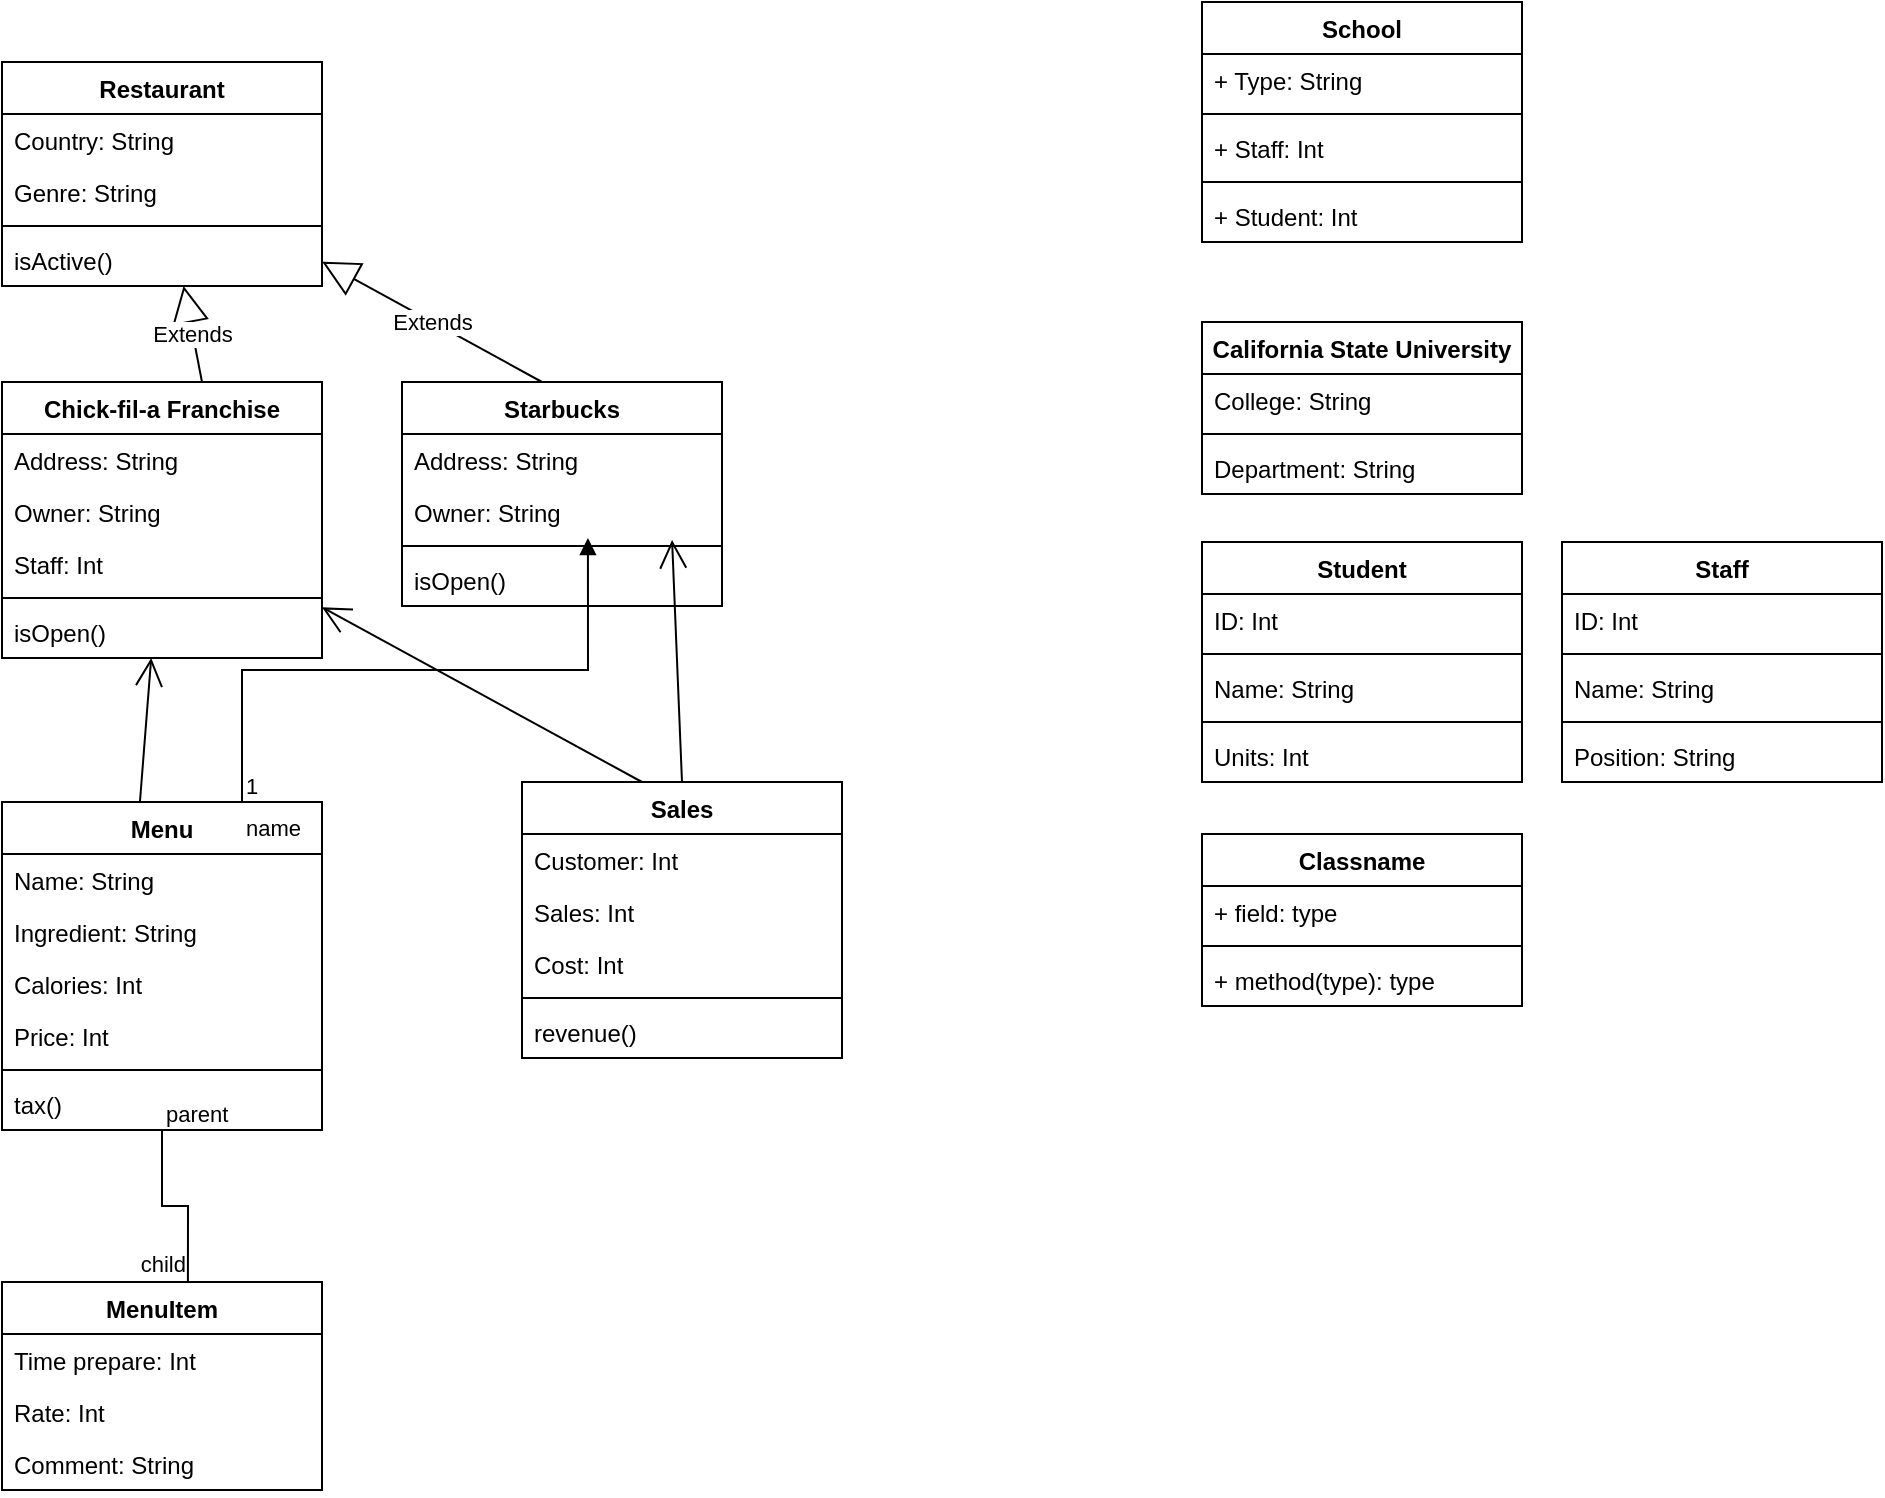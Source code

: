 <mxfile version="20.2.8" type="github">
  <diagram id="xMZvqUQl98MtYuGiwL1R" name="Page-1">
    <mxGraphModel dx="681" dy="570" grid="1" gridSize="10" guides="1" tooltips="1" connect="1" arrows="1" fold="1" page="1" pageScale="1" pageWidth="1920" pageHeight="1200" math="0" shadow="0">
      <root>
        <mxCell id="0" />
        <mxCell id="1" parent="0" />
        <mxCell id="Zlc17w75IkvPci_HZcoX-163" value="Restaurant" style="swimlane;fontStyle=1;align=center;verticalAlign=top;childLayout=stackLayout;horizontal=1;startSize=26;horizontalStack=0;resizeParent=1;resizeParentMax=0;resizeLast=0;collapsible=1;marginBottom=0;" vertex="1" parent="1">
          <mxGeometry x="50" y="50" width="160" height="112" as="geometry" />
        </mxCell>
        <mxCell id="Zlc17w75IkvPci_HZcoX-164" value="Country: String" style="text;strokeColor=none;fillColor=none;align=left;verticalAlign=top;spacingLeft=4;spacingRight=4;overflow=hidden;rotatable=0;points=[[0,0.5],[1,0.5]];portConstraint=eastwest;" vertex="1" parent="Zlc17w75IkvPci_HZcoX-163">
          <mxGeometry y="26" width="160" height="26" as="geometry" />
        </mxCell>
        <mxCell id="Zlc17w75IkvPci_HZcoX-166" value="Genre: String" style="text;strokeColor=none;fillColor=none;align=left;verticalAlign=top;spacingLeft=4;spacingRight=4;overflow=hidden;rotatable=0;points=[[0,0.5],[1,0.5]];portConstraint=eastwest;" vertex="1" parent="Zlc17w75IkvPci_HZcoX-163">
          <mxGeometry y="52" width="160" height="26" as="geometry" />
        </mxCell>
        <mxCell id="Zlc17w75IkvPci_HZcoX-228" value="" style="line;strokeWidth=1;fillColor=none;align=left;verticalAlign=middle;spacingTop=-1;spacingLeft=3;spacingRight=3;rotatable=0;labelPosition=right;points=[];portConstraint=eastwest;strokeColor=inherit;" vertex="1" parent="Zlc17w75IkvPci_HZcoX-163">
          <mxGeometry y="78" width="160" height="8" as="geometry" />
        </mxCell>
        <mxCell id="Zlc17w75IkvPci_HZcoX-229" value="isActive()" style="text;strokeColor=none;fillColor=none;align=left;verticalAlign=top;spacingLeft=4;spacingRight=4;overflow=hidden;rotatable=0;points=[[0,0.5],[1,0.5]];portConstraint=eastwest;" vertex="1" parent="Zlc17w75IkvPci_HZcoX-163">
          <mxGeometry y="86" width="160" height="26" as="geometry" />
        </mxCell>
        <mxCell id="Zlc17w75IkvPci_HZcoX-167" value="Chick-fil-a Franchise" style="swimlane;fontStyle=1;align=center;verticalAlign=top;childLayout=stackLayout;horizontal=1;startSize=26;horizontalStack=0;resizeParent=1;resizeParentMax=0;resizeLast=0;collapsible=1;marginBottom=0;" vertex="1" parent="1">
          <mxGeometry x="50" y="210" width="160" height="138" as="geometry" />
        </mxCell>
        <mxCell id="Zlc17w75IkvPci_HZcoX-208" value="Extends" style="endArrow=block;endSize=16;endFill=0;html=1;rounded=0;" edge="1" parent="Zlc17w75IkvPci_HZcoX-167" target="Zlc17w75IkvPci_HZcoX-163">
          <mxGeometry width="160" relative="1" as="geometry">
            <mxPoint x="100" as="sourcePoint" />
            <mxPoint x="260" as="targetPoint" />
          </mxGeometry>
        </mxCell>
        <mxCell id="Zlc17w75IkvPci_HZcoX-168" value="Address: String" style="text;strokeColor=none;fillColor=none;align=left;verticalAlign=top;spacingLeft=4;spacingRight=4;overflow=hidden;rotatable=0;points=[[0,0.5],[1,0.5]];portConstraint=eastwest;" vertex="1" parent="Zlc17w75IkvPci_HZcoX-167">
          <mxGeometry y="26" width="160" height="26" as="geometry" />
        </mxCell>
        <mxCell id="Zlc17w75IkvPci_HZcoX-170" value="Owner: String" style="text;strokeColor=none;fillColor=none;align=left;verticalAlign=top;spacingLeft=4;spacingRight=4;overflow=hidden;rotatable=0;points=[[0,0.5],[1,0.5]];portConstraint=eastwest;" vertex="1" parent="Zlc17w75IkvPci_HZcoX-167">
          <mxGeometry y="52" width="160" height="26" as="geometry" />
        </mxCell>
        <mxCell id="Zlc17w75IkvPci_HZcoX-171" value="Staff: Int" style="text;strokeColor=none;fillColor=none;align=left;verticalAlign=top;spacingLeft=4;spacingRight=4;overflow=hidden;rotatable=0;points=[[0,0.5],[1,0.5]];portConstraint=eastwest;" vertex="1" parent="Zlc17w75IkvPci_HZcoX-167">
          <mxGeometry y="78" width="160" height="26" as="geometry" />
        </mxCell>
        <mxCell id="Zlc17w75IkvPci_HZcoX-172" value="" style="line;strokeWidth=1;fillColor=none;align=left;verticalAlign=middle;spacingTop=-1;spacingLeft=3;spacingRight=3;rotatable=0;labelPosition=right;points=[];portConstraint=eastwest;strokeColor=inherit;" vertex="1" parent="Zlc17w75IkvPci_HZcoX-167">
          <mxGeometry y="104" width="160" height="8" as="geometry" />
        </mxCell>
        <mxCell id="Zlc17w75IkvPci_HZcoX-230" value="isOpen()" style="text;strokeColor=none;fillColor=none;align=left;verticalAlign=top;spacingLeft=4;spacingRight=4;overflow=hidden;rotatable=0;points=[[0,0.5],[1,0.5]];portConstraint=eastwest;" vertex="1" parent="Zlc17w75IkvPci_HZcoX-167">
          <mxGeometry y="112" width="160" height="26" as="geometry" />
        </mxCell>
        <mxCell id="Zlc17w75IkvPci_HZcoX-173" value="Menu" style="swimlane;fontStyle=1;align=center;verticalAlign=top;childLayout=stackLayout;horizontal=1;startSize=26;horizontalStack=0;resizeParent=1;resizeParentMax=0;resizeLast=0;collapsible=1;marginBottom=0;" vertex="1" parent="1">
          <mxGeometry x="50" y="420" width="160" height="164" as="geometry" />
        </mxCell>
        <mxCell id="Zlc17w75IkvPci_HZcoX-174" value="Name: String" style="text;strokeColor=none;fillColor=none;align=left;verticalAlign=top;spacingLeft=4;spacingRight=4;overflow=hidden;rotatable=0;points=[[0,0.5],[1,0.5]];portConstraint=eastwest;" vertex="1" parent="Zlc17w75IkvPci_HZcoX-173">
          <mxGeometry y="26" width="160" height="26" as="geometry" />
        </mxCell>
        <mxCell id="Zlc17w75IkvPci_HZcoX-178" value="Ingredient: String" style="text;strokeColor=none;fillColor=none;align=left;verticalAlign=top;spacingLeft=4;spacingRight=4;overflow=hidden;rotatable=0;points=[[0,0.5],[1,0.5]];portConstraint=eastwest;" vertex="1" parent="Zlc17w75IkvPci_HZcoX-173">
          <mxGeometry y="52" width="160" height="26" as="geometry" />
        </mxCell>
        <mxCell id="Zlc17w75IkvPci_HZcoX-177" value="Calories: Int" style="text;strokeColor=none;fillColor=none;align=left;verticalAlign=top;spacingLeft=4;spacingRight=4;overflow=hidden;rotatable=0;points=[[0,0.5],[1,0.5]];portConstraint=eastwest;" vertex="1" parent="Zlc17w75IkvPci_HZcoX-173">
          <mxGeometry y="78" width="160" height="26" as="geometry" />
        </mxCell>
        <mxCell id="Zlc17w75IkvPci_HZcoX-176" value="Price: Int" style="text;strokeColor=none;fillColor=none;align=left;verticalAlign=top;spacingLeft=4;spacingRight=4;overflow=hidden;rotatable=0;points=[[0,0.5],[1,0.5]];portConstraint=eastwest;" vertex="1" parent="Zlc17w75IkvPci_HZcoX-173">
          <mxGeometry y="104" width="160" height="26" as="geometry" />
        </mxCell>
        <mxCell id="Zlc17w75IkvPci_HZcoX-234" value="" style="line;strokeWidth=1;fillColor=none;align=left;verticalAlign=middle;spacingTop=-1;spacingLeft=3;spacingRight=3;rotatable=0;labelPosition=right;points=[];portConstraint=eastwest;strokeColor=inherit;" vertex="1" parent="Zlc17w75IkvPci_HZcoX-173">
          <mxGeometry y="130" width="160" height="8" as="geometry" />
        </mxCell>
        <mxCell id="Zlc17w75IkvPci_HZcoX-235" value="tax()" style="text;strokeColor=none;fillColor=none;align=left;verticalAlign=top;spacingLeft=4;spacingRight=4;overflow=hidden;rotatable=0;points=[[0,0.5],[1,0.5]];portConstraint=eastwest;" vertex="1" parent="Zlc17w75IkvPci_HZcoX-173">
          <mxGeometry y="138" width="160" height="26" as="geometry" />
        </mxCell>
        <mxCell id="Zlc17w75IkvPci_HZcoX-180" value="" style="text;strokeColor=none;fillColor=none;align=left;verticalAlign=middle;spacingTop=-1;spacingLeft=4;spacingRight=4;rotatable=0;labelPosition=right;points=[];portConstraint=eastwest;" vertex="1" parent="1">
          <mxGeometry x="220" y="310" width="20" height="14" as="geometry" />
        </mxCell>
        <mxCell id="Zlc17w75IkvPci_HZcoX-183" value="MenuItem" style="swimlane;fontStyle=1;align=center;verticalAlign=top;childLayout=stackLayout;horizontal=1;startSize=26;horizontalStack=0;resizeParent=1;resizeParentMax=0;resizeLast=0;collapsible=1;marginBottom=0;" vertex="1" parent="1">
          <mxGeometry x="50" y="660" width="160" height="104" as="geometry" />
        </mxCell>
        <mxCell id="Zlc17w75IkvPci_HZcoX-184" value="Time prepare: Int" style="text;strokeColor=none;fillColor=none;align=left;verticalAlign=top;spacingLeft=4;spacingRight=4;overflow=hidden;rotatable=0;points=[[0,0.5],[1,0.5]];portConstraint=eastwest;" vertex="1" parent="Zlc17w75IkvPci_HZcoX-183">
          <mxGeometry y="26" width="160" height="26" as="geometry" />
        </mxCell>
        <mxCell id="Zlc17w75IkvPci_HZcoX-186" value="Rate: Int" style="text;strokeColor=none;fillColor=none;align=left;verticalAlign=top;spacingLeft=4;spacingRight=4;overflow=hidden;rotatable=0;points=[[0,0.5],[1,0.5]];portConstraint=eastwest;" vertex="1" parent="Zlc17w75IkvPci_HZcoX-183">
          <mxGeometry y="52" width="160" height="26" as="geometry" />
        </mxCell>
        <mxCell id="Zlc17w75IkvPci_HZcoX-187" value="Comment: String" style="text;strokeColor=none;fillColor=none;align=left;verticalAlign=top;spacingLeft=4;spacingRight=4;overflow=hidden;rotatable=0;points=[[0,0.5],[1,0.5]];portConstraint=eastwest;" vertex="1" parent="Zlc17w75IkvPci_HZcoX-183">
          <mxGeometry y="78" width="160" height="26" as="geometry" />
        </mxCell>
        <mxCell id="Zlc17w75IkvPci_HZcoX-192" value="" style="endArrow=none;html=1;edgeStyle=orthogonalEdgeStyle;rounded=0;entryX=0.581;entryY=0;entryDx=0;entryDy=0;entryPerimeter=0;" edge="1" parent="1" source="Zlc17w75IkvPci_HZcoX-173" target="Zlc17w75IkvPci_HZcoX-183">
          <mxGeometry relative="1" as="geometry">
            <mxPoint x="160" y="510" as="sourcePoint" />
            <mxPoint x="320" y="510" as="targetPoint" />
          </mxGeometry>
        </mxCell>
        <mxCell id="Zlc17w75IkvPci_HZcoX-193" value="parent" style="edgeLabel;resizable=0;html=1;align=left;verticalAlign=bottom;" connectable="0" vertex="1" parent="Zlc17w75IkvPci_HZcoX-192">
          <mxGeometry x="-1" relative="1" as="geometry" />
        </mxCell>
        <mxCell id="Zlc17w75IkvPci_HZcoX-194" value="child" style="edgeLabel;resizable=0;html=1;align=right;verticalAlign=bottom;" connectable="0" vertex="1" parent="Zlc17w75IkvPci_HZcoX-192">
          <mxGeometry x="1" relative="1" as="geometry" />
        </mxCell>
        <mxCell id="Zlc17w75IkvPci_HZcoX-198" value="Starbucks" style="swimlane;fontStyle=1;align=center;verticalAlign=top;childLayout=stackLayout;horizontal=1;startSize=26;horizontalStack=0;resizeParent=1;resizeParentMax=0;resizeLast=0;collapsible=1;marginBottom=0;" vertex="1" parent="1">
          <mxGeometry x="250" y="210" width="160" height="112" as="geometry" />
        </mxCell>
        <mxCell id="Zlc17w75IkvPci_HZcoX-211" value="Extends" style="endArrow=block;endSize=16;endFill=0;html=1;rounded=0;" edge="1" parent="Zlc17w75IkvPci_HZcoX-198" target="Zlc17w75IkvPci_HZcoX-163">
          <mxGeometry width="160" relative="1" as="geometry">
            <mxPoint x="70" as="sourcePoint" />
            <mxPoint x="230" as="targetPoint" />
          </mxGeometry>
        </mxCell>
        <mxCell id="Zlc17w75IkvPci_HZcoX-199" value="Address: String " style="text;strokeColor=none;fillColor=none;align=left;verticalAlign=top;spacingLeft=4;spacingRight=4;overflow=hidden;rotatable=0;points=[[0,0.5],[1,0.5]];portConstraint=eastwest;" vertex="1" parent="Zlc17w75IkvPci_HZcoX-198">
          <mxGeometry y="26" width="160" height="26" as="geometry" />
        </mxCell>
        <mxCell id="Zlc17w75IkvPci_HZcoX-201" value="Owner: String" style="text;strokeColor=none;fillColor=none;align=left;verticalAlign=top;spacingLeft=4;spacingRight=4;overflow=hidden;rotatable=0;points=[[0,0.5],[1,0.5]];portConstraint=eastwest;" vertex="1" parent="Zlc17w75IkvPci_HZcoX-198">
          <mxGeometry y="52" width="160" height="26" as="geometry" />
        </mxCell>
        <mxCell id="Zlc17w75IkvPci_HZcoX-231" value="" style="line;strokeWidth=1;fillColor=none;align=left;verticalAlign=middle;spacingTop=-1;spacingLeft=3;spacingRight=3;rotatable=0;labelPosition=right;points=[];portConstraint=eastwest;strokeColor=inherit;" vertex="1" parent="Zlc17w75IkvPci_HZcoX-198">
          <mxGeometry y="78" width="160" height="8" as="geometry" />
        </mxCell>
        <mxCell id="Zlc17w75IkvPci_HZcoX-232" value="isOpen()" style="text;strokeColor=none;fillColor=none;align=left;verticalAlign=top;spacingLeft=4;spacingRight=4;overflow=hidden;rotatable=0;points=[[0,0.5],[1,0.5]];portConstraint=eastwest;" vertex="1" parent="Zlc17w75IkvPci_HZcoX-198">
          <mxGeometry y="86" width="160" height="26" as="geometry" />
        </mxCell>
        <mxCell id="Zlc17w75IkvPci_HZcoX-202" value="" style="endArrow=open;endFill=1;endSize=12;html=1;rounded=0;exitX=0.431;exitY=0;exitDx=0;exitDy=0;exitPerimeter=0;" edge="1" parent="1" source="Zlc17w75IkvPci_HZcoX-173" target="Zlc17w75IkvPci_HZcoX-167">
          <mxGeometry width="160" relative="1" as="geometry">
            <mxPoint x="110" y="390" as="sourcePoint" />
            <mxPoint x="270" y="390" as="targetPoint" />
          </mxGeometry>
        </mxCell>
        <mxCell id="Zlc17w75IkvPci_HZcoX-209" value="name" style="endArrow=block;endFill=1;html=1;edgeStyle=orthogonalEdgeStyle;align=left;verticalAlign=top;rounded=0;entryX=0.581;entryY=1;entryDx=0;entryDy=0;entryPerimeter=0;exitX=0.75;exitY=0;exitDx=0;exitDy=0;" edge="1" parent="1" source="Zlc17w75IkvPci_HZcoX-173" target="Zlc17w75IkvPci_HZcoX-201">
          <mxGeometry x="-1" relative="1" as="geometry">
            <mxPoint x="200" y="470" as="sourcePoint" />
            <mxPoint x="360" y="470" as="targetPoint" />
          </mxGeometry>
        </mxCell>
        <mxCell id="Zlc17w75IkvPci_HZcoX-210" value="1" style="edgeLabel;resizable=0;html=1;align=left;verticalAlign=bottom;" connectable="0" vertex="1" parent="Zlc17w75IkvPci_HZcoX-209">
          <mxGeometry x="-1" relative="1" as="geometry" />
        </mxCell>
        <mxCell id="Zlc17w75IkvPci_HZcoX-212" value="Sales" style="swimlane;fontStyle=1;align=center;verticalAlign=top;childLayout=stackLayout;horizontal=1;startSize=26;horizontalStack=0;resizeParent=1;resizeParentMax=0;resizeLast=0;collapsible=1;marginBottom=0;" vertex="1" parent="1">
          <mxGeometry x="310" y="410" width="160" height="138" as="geometry" />
        </mxCell>
        <mxCell id="Zlc17w75IkvPci_HZcoX-213" value="Customer: Int" style="text;strokeColor=none;fillColor=none;align=left;verticalAlign=top;spacingLeft=4;spacingRight=4;overflow=hidden;rotatable=0;points=[[0,0.5],[1,0.5]];portConstraint=eastwest;" vertex="1" parent="Zlc17w75IkvPci_HZcoX-212">
          <mxGeometry y="26" width="160" height="26" as="geometry" />
        </mxCell>
        <mxCell id="Zlc17w75IkvPci_HZcoX-217" value="Sales: Int" style="text;strokeColor=none;fillColor=none;align=left;verticalAlign=top;spacingLeft=4;spacingRight=4;overflow=hidden;rotatable=0;points=[[0,0.5],[1,0.5]];portConstraint=eastwest;" vertex="1" parent="Zlc17w75IkvPci_HZcoX-212">
          <mxGeometry y="52" width="160" height="26" as="geometry" />
        </mxCell>
        <mxCell id="Zlc17w75IkvPci_HZcoX-216" value="Cost: Int" style="text;strokeColor=none;fillColor=none;align=left;verticalAlign=top;spacingLeft=4;spacingRight=4;overflow=hidden;rotatable=0;points=[[0,0.5],[1,0.5]];portConstraint=eastwest;" vertex="1" parent="Zlc17w75IkvPci_HZcoX-212">
          <mxGeometry y="78" width="160" height="26" as="geometry" />
        </mxCell>
        <mxCell id="Zlc17w75IkvPci_HZcoX-233" value="" style="line;strokeWidth=1;fillColor=none;align=left;verticalAlign=middle;spacingTop=-1;spacingLeft=3;spacingRight=3;rotatable=0;labelPosition=right;points=[];portConstraint=eastwest;strokeColor=inherit;" vertex="1" parent="Zlc17w75IkvPci_HZcoX-212">
          <mxGeometry y="104" width="160" height="8" as="geometry" />
        </mxCell>
        <mxCell id="Zlc17w75IkvPci_HZcoX-215" value="revenue()" style="text;strokeColor=none;fillColor=none;align=left;verticalAlign=top;spacingLeft=4;spacingRight=4;overflow=hidden;rotatable=0;points=[[0,0.5],[1,0.5]];portConstraint=eastwest;" vertex="1" parent="Zlc17w75IkvPci_HZcoX-212">
          <mxGeometry y="112" width="160" height="26" as="geometry" />
        </mxCell>
        <mxCell id="Zlc17w75IkvPci_HZcoX-221" value="" style="endArrow=open;endFill=1;endSize=12;html=1;rounded=0;exitX=0.5;exitY=0;exitDx=0;exitDy=0;entryX=0.844;entryY=1.038;entryDx=0;entryDy=0;entryPerimeter=0;" edge="1" parent="1" source="Zlc17w75IkvPci_HZcoX-212" target="Zlc17w75IkvPci_HZcoX-201">
          <mxGeometry width="160" relative="1" as="geometry">
            <mxPoint x="320" y="430" as="sourcePoint" />
            <mxPoint x="480" y="430" as="targetPoint" />
          </mxGeometry>
        </mxCell>
        <mxCell id="Zlc17w75IkvPci_HZcoX-222" value="" style="endArrow=open;endFill=1;endSize=12;html=1;rounded=0;exitX=0.375;exitY=0;exitDx=0;exitDy=0;exitPerimeter=0;" edge="1" parent="1" source="Zlc17w75IkvPci_HZcoX-212" target="Zlc17w75IkvPci_HZcoX-167">
          <mxGeometry width="160" relative="1" as="geometry">
            <mxPoint x="200" y="470" as="sourcePoint" />
            <mxPoint x="360" y="470" as="targetPoint" />
          </mxGeometry>
        </mxCell>
        <mxCell id="Zlc17w75IkvPci_HZcoX-224" value="School" style="swimlane;fontStyle=1;align=center;verticalAlign=top;childLayout=stackLayout;horizontal=1;startSize=26;horizontalStack=0;resizeParent=1;resizeParentMax=0;resizeLast=0;collapsible=1;marginBottom=0;" vertex="1" parent="1">
          <mxGeometry x="650" y="20" width="160" height="120" as="geometry" />
        </mxCell>
        <mxCell id="Zlc17w75IkvPci_HZcoX-225" value="+ Type: String" style="text;strokeColor=none;fillColor=none;align=left;verticalAlign=top;spacingLeft=4;spacingRight=4;overflow=hidden;rotatable=0;points=[[0,0.5],[1,0.5]];portConstraint=eastwest;" vertex="1" parent="Zlc17w75IkvPci_HZcoX-224">
          <mxGeometry y="26" width="160" height="26" as="geometry" />
        </mxCell>
        <mxCell id="Zlc17w75IkvPci_HZcoX-226" value="" style="line;strokeWidth=1;fillColor=none;align=left;verticalAlign=middle;spacingTop=-1;spacingLeft=3;spacingRight=3;rotatable=0;labelPosition=right;points=[];portConstraint=eastwest;strokeColor=inherit;" vertex="1" parent="Zlc17w75IkvPci_HZcoX-224">
          <mxGeometry y="52" width="160" height="8" as="geometry" />
        </mxCell>
        <mxCell id="Zlc17w75IkvPci_HZcoX-227" value="+ Staff: Int" style="text;strokeColor=none;fillColor=none;align=left;verticalAlign=top;spacingLeft=4;spacingRight=4;overflow=hidden;rotatable=0;points=[[0,0.5],[1,0.5]];portConstraint=eastwest;" vertex="1" parent="Zlc17w75IkvPci_HZcoX-224">
          <mxGeometry y="60" width="160" height="26" as="geometry" />
        </mxCell>
        <mxCell id="Zlc17w75IkvPci_HZcoX-254" value="" style="line;strokeWidth=1;fillColor=none;align=left;verticalAlign=middle;spacingTop=-1;spacingLeft=3;spacingRight=3;rotatable=0;labelPosition=right;points=[];portConstraint=eastwest;strokeColor=inherit;" vertex="1" parent="Zlc17w75IkvPci_HZcoX-224">
          <mxGeometry y="86" width="160" height="8" as="geometry" />
        </mxCell>
        <mxCell id="Zlc17w75IkvPci_HZcoX-236" value="+ Student: Int" style="text;strokeColor=none;fillColor=none;align=left;verticalAlign=top;spacingLeft=4;spacingRight=4;overflow=hidden;rotatable=0;points=[[0,0.5],[1,0.5]];portConstraint=eastwest;" vertex="1" parent="Zlc17w75IkvPci_HZcoX-224">
          <mxGeometry y="94" width="160" height="26" as="geometry" />
        </mxCell>
        <mxCell id="Zlc17w75IkvPci_HZcoX-237" value="California State University" style="swimlane;fontStyle=1;align=center;verticalAlign=top;childLayout=stackLayout;horizontal=1;startSize=26;horizontalStack=0;resizeParent=1;resizeParentMax=0;resizeLast=0;collapsible=1;marginBottom=0;" vertex="1" parent="1">
          <mxGeometry x="650" y="180" width="160" height="86" as="geometry" />
        </mxCell>
        <mxCell id="Zlc17w75IkvPci_HZcoX-238" value="College: String" style="text;strokeColor=none;fillColor=none;align=left;verticalAlign=top;spacingLeft=4;spacingRight=4;overflow=hidden;rotatable=0;points=[[0,0.5],[1,0.5]];portConstraint=eastwest;" vertex="1" parent="Zlc17w75IkvPci_HZcoX-237">
          <mxGeometry y="26" width="160" height="26" as="geometry" />
        </mxCell>
        <mxCell id="Zlc17w75IkvPci_HZcoX-239" value="" style="line;strokeWidth=1;fillColor=none;align=left;verticalAlign=middle;spacingTop=-1;spacingLeft=3;spacingRight=3;rotatable=0;labelPosition=right;points=[];portConstraint=eastwest;strokeColor=inherit;" vertex="1" parent="Zlc17w75IkvPci_HZcoX-237">
          <mxGeometry y="52" width="160" height="8" as="geometry" />
        </mxCell>
        <mxCell id="Zlc17w75IkvPci_HZcoX-240" value="Department: String" style="text;strokeColor=none;fillColor=none;align=left;verticalAlign=top;spacingLeft=4;spacingRight=4;overflow=hidden;rotatable=0;points=[[0,0.5],[1,0.5]];portConstraint=eastwest;" vertex="1" parent="Zlc17w75IkvPci_HZcoX-237">
          <mxGeometry y="60" width="160" height="26" as="geometry" />
        </mxCell>
        <mxCell id="Zlc17w75IkvPci_HZcoX-241" value="Student" style="swimlane;fontStyle=1;align=center;verticalAlign=top;childLayout=stackLayout;horizontal=1;startSize=26;horizontalStack=0;resizeParent=1;resizeParentMax=0;resizeLast=0;collapsible=1;marginBottom=0;" vertex="1" parent="1">
          <mxGeometry x="650" y="290" width="160" height="120" as="geometry" />
        </mxCell>
        <mxCell id="Zlc17w75IkvPci_HZcoX-250" value="ID: Int" style="text;strokeColor=none;fillColor=none;align=left;verticalAlign=top;spacingLeft=4;spacingRight=4;overflow=hidden;rotatable=0;points=[[0,0.5],[1,0.5]];portConstraint=eastwest;" vertex="1" parent="Zlc17w75IkvPci_HZcoX-241">
          <mxGeometry y="26" width="160" height="26" as="geometry" />
        </mxCell>
        <mxCell id="Zlc17w75IkvPci_HZcoX-252" value="" style="line;strokeWidth=1;fillColor=none;align=left;verticalAlign=middle;spacingTop=-1;spacingLeft=3;spacingRight=3;rotatable=0;labelPosition=right;points=[];portConstraint=eastwest;strokeColor=inherit;" vertex="1" parent="Zlc17w75IkvPci_HZcoX-241">
          <mxGeometry y="52" width="160" height="8" as="geometry" />
        </mxCell>
        <mxCell id="Zlc17w75IkvPci_HZcoX-242" value="Name: String" style="text;strokeColor=none;fillColor=none;align=left;verticalAlign=top;spacingLeft=4;spacingRight=4;overflow=hidden;rotatable=0;points=[[0,0.5],[1,0.5]];portConstraint=eastwest;" vertex="1" parent="Zlc17w75IkvPci_HZcoX-241">
          <mxGeometry y="60" width="160" height="26" as="geometry" />
        </mxCell>
        <mxCell id="Zlc17w75IkvPci_HZcoX-243" value="" style="line;strokeWidth=1;fillColor=none;align=left;verticalAlign=middle;spacingTop=-1;spacingLeft=3;spacingRight=3;rotatable=0;labelPosition=right;points=[];portConstraint=eastwest;strokeColor=inherit;" vertex="1" parent="Zlc17w75IkvPci_HZcoX-241">
          <mxGeometry y="86" width="160" height="8" as="geometry" />
        </mxCell>
        <mxCell id="Zlc17w75IkvPci_HZcoX-244" value="Units: Int" style="text;strokeColor=none;fillColor=none;align=left;verticalAlign=top;spacingLeft=4;spacingRight=4;overflow=hidden;rotatable=0;points=[[0,0.5],[1,0.5]];portConstraint=eastwest;" vertex="1" parent="Zlc17w75IkvPci_HZcoX-241">
          <mxGeometry y="94" width="160" height="26" as="geometry" />
        </mxCell>
        <mxCell id="Zlc17w75IkvPci_HZcoX-245" value="Staff" style="swimlane;fontStyle=1;align=center;verticalAlign=top;childLayout=stackLayout;horizontal=1;startSize=26;horizontalStack=0;resizeParent=1;resizeParentMax=0;resizeLast=0;collapsible=1;marginBottom=0;" vertex="1" parent="1">
          <mxGeometry x="830" y="290" width="160" height="120" as="geometry" />
        </mxCell>
        <mxCell id="Zlc17w75IkvPci_HZcoX-246" value="ID: Int" style="text;strokeColor=none;fillColor=none;align=left;verticalAlign=top;spacingLeft=4;spacingRight=4;overflow=hidden;rotatable=0;points=[[0,0.5],[1,0.5]];portConstraint=eastwest;" vertex="1" parent="Zlc17w75IkvPci_HZcoX-245">
          <mxGeometry y="26" width="160" height="26" as="geometry" />
        </mxCell>
        <mxCell id="Zlc17w75IkvPci_HZcoX-247" value="" style="line;strokeWidth=1;fillColor=none;align=left;verticalAlign=middle;spacingTop=-1;spacingLeft=3;spacingRight=3;rotatable=0;labelPosition=right;points=[];portConstraint=eastwest;strokeColor=inherit;" vertex="1" parent="Zlc17w75IkvPci_HZcoX-245">
          <mxGeometry y="52" width="160" height="8" as="geometry" />
        </mxCell>
        <mxCell id="Zlc17w75IkvPci_HZcoX-248" value="Name: String" style="text;strokeColor=none;fillColor=none;align=left;verticalAlign=top;spacingLeft=4;spacingRight=4;overflow=hidden;rotatable=0;points=[[0,0.5],[1,0.5]];portConstraint=eastwest;" vertex="1" parent="Zlc17w75IkvPci_HZcoX-245">
          <mxGeometry y="60" width="160" height="26" as="geometry" />
        </mxCell>
        <mxCell id="Zlc17w75IkvPci_HZcoX-253" value="" style="line;strokeWidth=1;fillColor=none;align=left;verticalAlign=middle;spacingTop=-1;spacingLeft=3;spacingRight=3;rotatable=0;labelPosition=right;points=[];portConstraint=eastwest;strokeColor=inherit;" vertex="1" parent="Zlc17w75IkvPci_HZcoX-245">
          <mxGeometry y="86" width="160" height="8" as="geometry" />
        </mxCell>
        <mxCell id="Zlc17w75IkvPci_HZcoX-251" value="Position: String" style="text;strokeColor=none;fillColor=none;align=left;verticalAlign=top;spacingLeft=4;spacingRight=4;overflow=hidden;rotatable=0;points=[[0,0.5],[1,0.5]];portConstraint=eastwest;" vertex="1" parent="Zlc17w75IkvPci_HZcoX-245">
          <mxGeometry y="94" width="160" height="26" as="geometry" />
        </mxCell>
        <mxCell id="Zlc17w75IkvPci_HZcoX-255" value="Classname" style="swimlane;fontStyle=1;align=center;verticalAlign=top;childLayout=stackLayout;horizontal=1;startSize=26;horizontalStack=0;resizeParent=1;resizeParentMax=0;resizeLast=0;collapsible=1;marginBottom=0;" vertex="1" parent="1">
          <mxGeometry x="650" y="436" width="160" height="86" as="geometry" />
        </mxCell>
        <mxCell id="Zlc17w75IkvPci_HZcoX-256" value="+ field: type" style="text;strokeColor=none;fillColor=none;align=left;verticalAlign=top;spacingLeft=4;spacingRight=4;overflow=hidden;rotatable=0;points=[[0,0.5],[1,0.5]];portConstraint=eastwest;" vertex="1" parent="Zlc17w75IkvPci_HZcoX-255">
          <mxGeometry y="26" width="160" height="26" as="geometry" />
        </mxCell>
        <mxCell id="Zlc17w75IkvPci_HZcoX-257" value="" style="line;strokeWidth=1;fillColor=none;align=left;verticalAlign=middle;spacingTop=-1;spacingLeft=3;spacingRight=3;rotatable=0;labelPosition=right;points=[];portConstraint=eastwest;strokeColor=inherit;" vertex="1" parent="Zlc17w75IkvPci_HZcoX-255">
          <mxGeometry y="52" width="160" height="8" as="geometry" />
        </mxCell>
        <mxCell id="Zlc17w75IkvPci_HZcoX-258" value="+ method(type): type" style="text;strokeColor=none;fillColor=none;align=left;verticalAlign=top;spacingLeft=4;spacingRight=4;overflow=hidden;rotatable=0;points=[[0,0.5],[1,0.5]];portConstraint=eastwest;" vertex="1" parent="Zlc17w75IkvPci_HZcoX-255">
          <mxGeometry y="60" width="160" height="26" as="geometry" />
        </mxCell>
      </root>
    </mxGraphModel>
  </diagram>
</mxfile>
